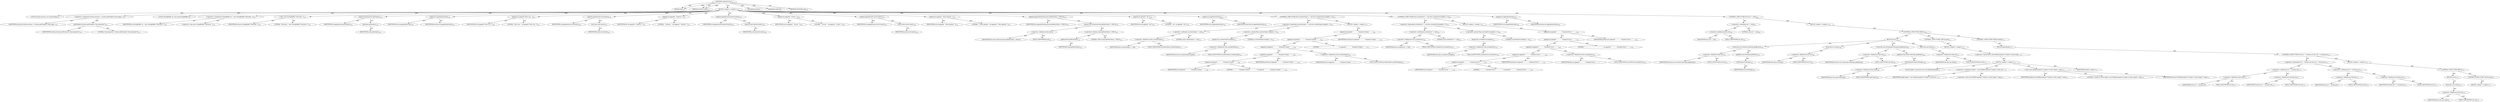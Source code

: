 digraph "endTestSuite" {  
"111669149701" [label = <(METHOD,endTestSuite)<SUB>130</SUB>> ]
"115964117005" [label = <(PARAM,this)<SUB>130</SUB>> ]
"115964117006" [label = <(PARAM,JUnitTest suite)<SUB>130</SUB>> ]
"25769803781" [label = <(BLOCK,&lt;empty&gt;,&lt;empty&gt;)<SUB>130</SUB>> ]
"94489280512" [label = <(LOCAL,String newLine: java.lang.String)<SUB>131</SUB>> ]
"30064771106" [label = <(&lt;operator&gt;.assignment,String newLine = System.getProperty(&quot;line.separ...)<SUB>131</SUB>> ]
"68719476759" [label = <(IDENTIFIER,newLine,String newLine = System.getProperty(&quot;line.separ...)<SUB>131</SUB>> ]
"30064771107" [label = <(getProperty,System.getProperty(&quot;line.separator&quot;))<SUB>131</SUB>> ]
"68719476760" [label = <(IDENTIFIER,System,System.getProperty(&quot;line.separator&quot;))<SUB>131</SUB>> ]
"90194313218" [label = <(LITERAL,&quot;line.separator&quot;,System.getProperty(&quot;line.separator&quot;))<SUB>131</SUB>> ]
"94489280513" [label = <(LOCAL,StringBuffer sb: java.lang.StringBuffer)<SUB>132</SUB>> ]
"30064771108" [label = <(&lt;operator&gt;.assignment,StringBuffer sb = new StringBuffer(&quot;Testsuite: &quot;))<SUB>132</SUB>> ]
"68719476761" [label = <(IDENTIFIER,sb,StringBuffer sb = new StringBuffer(&quot;Testsuite: &quot;))<SUB>132</SUB>> ]
"30064771109" [label = <(&lt;operator&gt;.alloc,new StringBuffer(&quot;Testsuite: &quot;))<SUB>132</SUB>> ]
"30064771110" [label = <(&lt;init&gt;,new StringBuffer(&quot;Testsuite: &quot;))<SUB>132</SUB>> ]
"68719476762" [label = <(IDENTIFIER,sb,new StringBuffer(&quot;Testsuite: &quot;))<SUB>132</SUB>> ]
"90194313219" [label = <(LITERAL,&quot;Testsuite: &quot;,new StringBuffer(&quot;Testsuite: &quot;))<SUB>132</SUB>> ]
"30064771111" [label = <(append,append(suite.getName()))<SUB>133</SUB>> ]
"68719476763" [label = <(IDENTIFIER,sb,append(suite.getName()))<SUB>133</SUB>> ]
"30064771112" [label = <(getName,getName())<SUB>133</SUB>> ]
"68719476764" [label = <(IDENTIFIER,suite,getName())<SUB>133</SUB>> ]
"30064771113" [label = <(append,sb.append(newLine))<SUB>134</SUB>> ]
"68719476765" [label = <(IDENTIFIER,sb,sb.append(newLine))<SUB>134</SUB>> ]
"68719476766" [label = <(IDENTIFIER,newLine,sb.append(newLine))<SUB>134</SUB>> ]
"30064771114" [label = <(append,sb.append(&quot;Tests run: &quot;))<SUB>135</SUB>> ]
"68719476767" [label = <(IDENTIFIER,sb,sb.append(&quot;Tests run: &quot;))<SUB>135</SUB>> ]
"90194313220" [label = <(LITERAL,&quot;Tests run: &quot;,sb.append(&quot;Tests run: &quot;))<SUB>135</SUB>> ]
"30064771115" [label = <(append,append(suite.runCount()))<SUB>136</SUB>> ]
"68719476768" [label = <(IDENTIFIER,sb,append(suite.runCount()))<SUB>136</SUB>> ]
"30064771116" [label = <(runCount,runCount())<SUB>136</SUB>> ]
"68719476769" [label = <(IDENTIFIER,suite,runCount())<SUB>136</SUB>> ]
"30064771117" [label = <(append,sb.append(&quot;, Failures: &quot;))<SUB>137</SUB>> ]
"68719476770" [label = <(IDENTIFIER,sb,sb.append(&quot;, Failures: &quot;))<SUB>137</SUB>> ]
"90194313221" [label = <(LITERAL,&quot;, Failures: &quot;,sb.append(&quot;, Failures: &quot;))<SUB>137</SUB>> ]
"30064771118" [label = <(append,append(suite.failureCount()))<SUB>138</SUB>> ]
"68719476771" [label = <(IDENTIFIER,sb,append(suite.failureCount()))<SUB>138</SUB>> ]
"30064771119" [label = <(failureCount,failureCount())<SUB>138</SUB>> ]
"68719476772" [label = <(IDENTIFIER,suite,failureCount())<SUB>138</SUB>> ]
"30064771120" [label = <(append,sb.append(&quot;, Errors: &quot;))<SUB>139</SUB>> ]
"68719476773" [label = <(IDENTIFIER,sb,sb.append(&quot;, Errors: &quot;))<SUB>139</SUB>> ]
"90194313222" [label = <(LITERAL,&quot;, Errors: &quot;,sb.append(&quot;, Errors: &quot;))<SUB>139</SUB>> ]
"30064771121" [label = <(append,append(suite.errorCount()))<SUB>140</SUB>> ]
"68719476774" [label = <(IDENTIFIER,sb,append(suite.errorCount()))<SUB>140</SUB>> ]
"30064771122" [label = <(errorCount,errorCount())<SUB>140</SUB>> ]
"68719476775" [label = <(IDENTIFIER,suite,errorCount())<SUB>140</SUB>> ]
"30064771123" [label = <(append,sb.append(&quot;, Time elapsed: &quot;))<SUB>141</SUB>> ]
"68719476776" [label = <(IDENTIFIER,sb,sb.append(&quot;, Time elapsed: &quot;))<SUB>141</SUB>> ]
"90194313223" [label = <(LITERAL,&quot;, Time elapsed: &quot;,sb.append(&quot;, Time elapsed: &quot;))<SUB>141</SUB>> ]
"30064771124" [label = <(append,append(nf.format(suite.getRunTime() / 1000.0)))<SUB>142</SUB>> ]
"68719476777" [label = <(IDENTIFIER,sb,append(nf.format(suite.getRunTime() / 1000.0)))<SUB>142</SUB>> ]
"30064771125" [label = <(format,this.nf.format(suite.getRunTime() / 1000.0))<SUB>142</SUB>> ]
"30064771126" [label = <(&lt;operator&gt;.fieldAccess,this.nf)<SUB>142</SUB>> ]
"68719476778" [label = <(IDENTIFIER,this,this.nf.format(suite.getRunTime() / 1000.0))> ]
"55834574863" [label = <(FIELD_IDENTIFIER,nf,nf)<SUB>142</SUB>> ]
"30064771127" [label = <(&lt;operator&gt;.division,suite.getRunTime() / 1000.0)<SUB>142</SUB>> ]
"30064771128" [label = <(getRunTime,getRunTime())<SUB>142</SUB>> ]
"68719476779" [label = <(IDENTIFIER,suite,getRunTime())<SUB>142</SUB>> ]
"90194313224" [label = <(LITERAL,1000.0,suite.getRunTime() / 1000.0)<SUB>142</SUB>> ]
"30064771129" [label = <(append,sb.append(&quot; sec&quot;))<SUB>143</SUB>> ]
"68719476780" [label = <(IDENTIFIER,sb,sb.append(&quot; sec&quot;))<SUB>143</SUB>> ]
"90194313225" [label = <(LITERAL,&quot; sec&quot;,sb.append(&quot; sec&quot;))<SUB>143</SUB>> ]
"30064771130" [label = <(append,sb.append(newLine))<SUB>144</SUB>> ]
"68719476781" [label = <(IDENTIFIER,sb,sb.append(newLine))<SUB>144</SUB>> ]
"68719476782" [label = <(IDENTIFIER,newLine,sb.append(newLine))<SUB>144</SUB>> ]
"47244640256" [label = <(CONTROL_STRUCTURE,IF,if (systemOutput != null &amp;&amp; systemOutput.length() &gt; 0))<SUB>147</SUB>> ]
"30064771131" [label = <(&lt;operator&gt;.logicalAnd,systemOutput != null &amp;&amp; systemOutput.length() &gt; 0)<SUB>147</SUB>> ]
"30064771132" [label = <(&lt;operator&gt;.notEquals,systemOutput != null)<SUB>147</SUB>> ]
"30064771133" [label = <(&lt;operator&gt;.fieldAccess,this.systemOutput)<SUB>147</SUB>> ]
"68719476783" [label = <(IDENTIFIER,this,systemOutput != null)> ]
"55834574864" [label = <(FIELD_IDENTIFIER,systemOutput,systemOutput)<SUB>147</SUB>> ]
"90194313226" [label = <(LITERAL,null,systemOutput != null)<SUB>147</SUB>> ]
"30064771134" [label = <(&lt;operator&gt;.greaterThan,systemOutput.length() &gt; 0)<SUB>147</SUB>> ]
"30064771135" [label = <(length,this.systemOutput.length())<SUB>147</SUB>> ]
"30064771136" [label = <(&lt;operator&gt;.fieldAccess,this.systemOutput)<SUB>147</SUB>> ]
"68719476784" [label = <(IDENTIFIER,this,this.systemOutput.length())> ]
"55834574865" [label = <(FIELD_IDENTIFIER,systemOutput,systemOutput)<SUB>147</SUB>> ]
"90194313227" [label = <(LITERAL,0,systemOutput.length() &gt; 0)<SUB>147</SUB>> ]
"25769803782" [label = <(BLOCK,&lt;empty&gt;,&lt;empty&gt;)<SUB>147</SUB>> ]
"30064771137" [label = <(append,sb.append(&quot;------------- Standard Output ------...)<SUB>148</SUB>> ]
"30064771138" [label = <(append,sb.append(&quot;------------- Standard Output ------...)<SUB>148</SUB>> ]
"30064771139" [label = <(append,sb.append(&quot;------------- Standard Output ------...)<SUB>148</SUB>> ]
"30064771140" [label = <(append,sb.append(&quot;------------- Standard Output ------...)<SUB>148</SUB>> ]
"30064771141" [label = <(append,sb.append(&quot;------------- Standard Output ------...)<SUB>148</SUB>> ]
"68719476785" [label = <(IDENTIFIER,sb,sb.append(&quot;------------- Standard Output ------...)<SUB>148</SUB>> ]
"90194313228" [label = <(LITERAL,&quot;------------- Standard Output ---------------&quot;,sb.append(&quot;------------- Standard Output ------...)<SUB>148</SUB>> ]
"68719476786" [label = <(IDENTIFIER,newLine,sb.append(&quot;------------- Standard Output ------...)<SUB>149</SUB>> ]
"30064771142" [label = <(&lt;operator&gt;.fieldAccess,this.systemOutput)<SUB>150</SUB>> ]
"68719476787" [label = <(IDENTIFIER,this,sb.append(&quot;------------- Standard Output ------...)> ]
"55834574866" [label = <(FIELD_IDENTIFIER,systemOutput,systemOutput)<SUB>150</SUB>> ]
"90194313229" [label = <(LITERAL,&quot;------------- ---------------- ---------------&quot;,sb.append(&quot;------------- Standard Output ------...)<SUB>151</SUB>> ]
"68719476788" [label = <(IDENTIFIER,newLine,sb.append(&quot;------------- Standard Output ------...)<SUB>152</SUB>> ]
"47244640257" [label = <(CONTROL_STRUCTURE,IF,if (systemError != null &amp;&amp; systemError.length() &gt; 0))<SUB>155</SUB>> ]
"30064771143" [label = <(&lt;operator&gt;.logicalAnd,systemError != null &amp;&amp; systemError.length() &gt; 0)<SUB>155</SUB>> ]
"30064771144" [label = <(&lt;operator&gt;.notEquals,systemError != null)<SUB>155</SUB>> ]
"30064771145" [label = <(&lt;operator&gt;.fieldAccess,this.systemError)<SUB>155</SUB>> ]
"68719476789" [label = <(IDENTIFIER,this,systemError != null)> ]
"55834574867" [label = <(FIELD_IDENTIFIER,systemError,systemError)<SUB>155</SUB>> ]
"90194313230" [label = <(LITERAL,null,systemError != null)<SUB>155</SUB>> ]
"30064771146" [label = <(&lt;operator&gt;.greaterThan,systemError.length() &gt; 0)<SUB>155</SUB>> ]
"30064771147" [label = <(length,this.systemError.length())<SUB>155</SUB>> ]
"30064771148" [label = <(&lt;operator&gt;.fieldAccess,this.systemError)<SUB>155</SUB>> ]
"68719476790" [label = <(IDENTIFIER,this,this.systemError.length())> ]
"55834574868" [label = <(FIELD_IDENTIFIER,systemError,systemError)<SUB>155</SUB>> ]
"90194313231" [label = <(LITERAL,0,systemError.length() &gt; 0)<SUB>155</SUB>> ]
"25769803783" [label = <(BLOCK,&lt;empty&gt;,&lt;empty&gt;)<SUB>155</SUB>> ]
"30064771149" [label = <(append,sb.append(&quot;------------- Standard Error -------...)<SUB>156</SUB>> ]
"30064771150" [label = <(append,sb.append(&quot;------------- Standard Error -------...)<SUB>156</SUB>> ]
"30064771151" [label = <(append,sb.append(&quot;------------- Standard Error -------...)<SUB>156</SUB>> ]
"30064771152" [label = <(append,sb.append(&quot;------------- Standard Error -------...)<SUB>156</SUB>> ]
"30064771153" [label = <(append,sb.append(&quot;------------- Standard Error -------...)<SUB>156</SUB>> ]
"68719476791" [label = <(IDENTIFIER,sb,sb.append(&quot;------------- Standard Error -------...)<SUB>156</SUB>> ]
"90194313232" [label = <(LITERAL,&quot;------------- Standard Error -----------------&quot;,sb.append(&quot;------------- Standard Error -------...)<SUB>156</SUB>> ]
"68719476792" [label = <(IDENTIFIER,newLine,sb.append(&quot;------------- Standard Error -------...)<SUB>157</SUB>> ]
"30064771154" [label = <(&lt;operator&gt;.fieldAccess,this.systemError)<SUB>158</SUB>> ]
"68719476793" [label = <(IDENTIFIER,this,sb.append(&quot;------------- Standard Error -------...)> ]
"55834574869" [label = <(FIELD_IDENTIFIER,systemError,systemError)<SUB>158</SUB>> ]
"90194313233" [label = <(LITERAL,&quot;------------- ---------------- ---------------&quot;,sb.append(&quot;------------- Standard Error -------...)<SUB>159</SUB>> ]
"68719476794" [label = <(IDENTIFIER,newLine,sb.append(&quot;------------- Standard Error -------...)<SUB>160</SUB>> ]
"30064771155" [label = <(append,sb.append(newLine))<SUB>163</SUB>> ]
"68719476795" [label = <(IDENTIFIER,sb,sb.append(newLine))<SUB>163</SUB>> ]
"68719476796" [label = <(IDENTIFIER,newLine,sb.append(newLine))<SUB>163</SUB>> ]
"47244640258" [label = <(CONTROL_STRUCTURE,IF,if (out != null))<SUB>165</SUB>> ]
"30064771156" [label = <(&lt;operator&gt;.notEquals,out != null)<SUB>165</SUB>> ]
"30064771157" [label = <(&lt;operator&gt;.fieldAccess,this.out)<SUB>165</SUB>> ]
"68719476797" [label = <(IDENTIFIER,this,out != null)> ]
"55834574870" [label = <(FIELD_IDENTIFIER,out,out)<SUB>165</SUB>> ]
"90194313234" [label = <(LITERAL,null,out != null)<SUB>165</SUB>> ]
"25769803784" [label = <(BLOCK,&lt;empty&gt;,&lt;empty&gt;)<SUB>165</SUB>> ]
"47244640259" [label = <(CONTROL_STRUCTURE,TRY,try)<SUB>166</SUB>> ]
"25769803785" [label = <(BLOCK,try,try)<SUB>166</SUB>> ]
"30064771158" [label = <(write,this.out.write(sb.toString().getBytes()))<SUB>167</SUB>> ]
"30064771159" [label = <(&lt;operator&gt;.fieldAccess,this.out)<SUB>167</SUB>> ]
"68719476798" [label = <(IDENTIFIER,this,this.out.write(sb.toString().getBytes()))> ]
"55834574871" [label = <(FIELD_IDENTIFIER,out,out)<SUB>167</SUB>> ]
"30064771160" [label = <(getBytes,sb.toString().getBytes())<SUB>167</SUB>> ]
"30064771161" [label = <(toString,sb.toString())<SUB>167</SUB>> ]
"68719476799" [label = <(IDENTIFIER,sb,sb.toString())<SUB>167</SUB>> ]
"30064771162" [label = <(close,this.wri.close())<SUB>168</SUB>> ]
"30064771163" [label = <(&lt;operator&gt;.fieldAccess,this.wri)<SUB>168</SUB>> ]
"68719476800" [label = <(IDENTIFIER,this,this.wri.close())> ]
"55834574872" [label = <(FIELD_IDENTIFIER,wri,wri)<SUB>168</SUB>> ]
"30064771164" [label = <(write,this.out.write(inner.toString().getBytes()))<SUB>169</SUB>> ]
"30064771165" [label = <(&lt;operator&gt;.fieldAccess,this.out)<SUB>169</SUB>> ]
"68719476801" [label = <(IDENTIFIER,this,this.out.write(inner.toString().getBytes()))> ]
"55834574873" [label = <(FIELD_IDENTIFIER,out,out)<SUB>169</SUB>> ]
"30064771166" [label = <(getBytes,this.inner.toString().getBytes())<SUB>169</SUB>> ]
"30064771167" [label = <(toString,this.inner.toString())<SUB>169</SUB>> ]
"30064771168" [label = <(&lt;operator&gt;.fieldAccess,this.inner)<SUB>169</SUB>> ]
"68719476802" [label = <(IDENTIFIER,this,this.inner.toString())> ]
"55834574874" [label = <(FIELD_IDENTIFIER,inner,inner)<SUB>169</SUB>> ]
"30064771169" [label = <(flush,this.out.flush())<SUB>170</SUB>> ]
"30064771170" [label = <(&lt;operator&gt;.fieldAccess,this.out)<SUB>170</SUB>> ]
"68719476803" [label = <(IDENTIFIER,this,this.out.flush())> ]
"55834574875" [label = <(FIELD_IDENTIFIER,out,out)<SUB>170</SUB>> ]
"47244640260" [label = <(CONTROL_STRUCTURE,CATCH,catch)<SUB>171</SUB>> ]
"25769803786" [label = <(BLOCK,&lt;empty&gt;,&lt;empty&gt;)<SUB>171</SUB>> ]
"30064771171" [label = <(&lt;operator&gt;.throw,throw new BuildException(&quot;Unable to write outpu...)<SUB>172</SUB>> ]
"25769803787" [label = <(BLOCK,&lt;empty&gt;,&lt;empty&gt;)<SUB>172</SUB>> ]
"94489280514" [label = <(LOCAL,$obj0: org.apache.tools.ant.BuildException)<SUB>172</SUB>> ]
"30064771172" [label = <(&lt;operator&gt;.assignment,$obj0 = new BuildException(&quot;Unable to write out...)<SUB>172</SUB>> ]
"68719476804" [label = <(IDENTIFIER,$obj0,$obj0 = new BuildException(&quot;Unable to write out...)<SUB>172</SUB>> ]
"30064771173" [label = <(&lt;operator&gt;.alloc,new BuildException(&quot;Unable to write output&quot;, ioex))<SUB>172</SUB>> ]
"30064771174" [label = <(&lt;init&gt;,new BuildException(&quot;Unable to write output&quot;, ioex))<SUB>172</SUB>> ]
"68719476805" [label = <(IDENTIFIER,$obj0,new BuildException(&quot;Unable to write output&quot;, ioex))<SUB>172</SUB>> ]
"90194313235" [label = <(LITERAL,&quot;Unable to write output&quot;,new BuildException(&quot;Unable to write output&quot;, ioex))<SUB>172</SUB>> ]
"68719476806" [label = <(IDENTIFIER,ioex,new BuildException(&quot;Unable to write output&quot;, ioex))<SUB>172</SUB>> ]
"68719476807" [label = <(IDENTIFIER,$obj0,&lt;empty&gt;)<SUB>172</SUB>> ]
"47244640261" [label = <(CONTROL_STRUCTURE,FINALLY,finally)<SUB>173</SUB>> ]
"25769803788" [label = <(BLOCK,finally,finally)<SUB>173</SUB>> ]
"47244640262" [label = <(CONTROL_STRUCTURE,IF,if (out != System.out &amp;&amp; out != System.err))<SUB>174</SUB>> ]
"30064771175" [label = <(&lt;operator&gt;.logicalAnd,out != System.out &amp;&amp; out != System.err)<SUB>174</SUB>> ]
"30064771176" [label = <(&lt;operator&gt;.notEquals,out != System.out)<SUB>174</SUB>> ]
"30064771177" [label = <(&lt;operator&gt;.fieldAccess,this.out)<SUB>174</SUB>> ]
"68719476808" [label = <(IDENTIFIER,this,out != System.out)> ]
"55834574876" [label = <(FIELD_IDENTIFIER,out,out)<SUB>174</SUB>> ]
"30064771178" [label = <(&lt;operator&gt;.fieldAccess,System.out)<SUB>174</SUB>> ]
"68719476809" [label = <(IDENTIFIER,System,out != System.out)<SUB>174</SUB>> ]
"55834574877" [label = <(FIELD_IDENTIFIER,out,out)<SUB>174</SUB>> ]
"30064771179" [label = <(&lt;operator&gt;.notEquals,out != System.err)<SUB>174</SUB>> ]
"30064771180" [label = <(&lt;operator&gt;.fieldAccess,this.out)<SUB>174</SUB>> ]
"68719476810" [label = <(IDENTIFIER,this,out != System.err)> ]
"55834574878" [label = <(FIELD_IDENTIFIER,out,out)<SUB>174</SUB>> ]
"30064771181" [label = <(&lt;operator&gt;.fieldAccess,System.err)<SUB>174</SUB>> ]
"68719476811" [label = <(IDENTIFIER,System,out != System.err)<SUB>174</SUB>> ]
"55834574879" [label = <(FIELD_IDENTIFIER,err,err)<SUB>174</SUB>> ]
"25769803789" [label = <(BLOCK,&lt;empty&gt;,&lt;empty&gt;)<SUB>174</SUB>> ]
"47244640263" [label = <(CONTROL_STRUCTURE,TRY,try)<SUB>175</SUB>> ]
"25769803790" [label = <(BLOCK,try,try)<SUB>175</SUB>> ]
"30064771182" [label = <(close,this.out.close())<SUB>176</SUB>> ]
"30064771183" [label = <(&lt;operator&gt;.fieldAccess,this.out)<SUB>176</SUB>> ]
"68719476812" [label = <(IDENTIFIER,this,this.out.close())> ]
"55834574880" [label = <(FIELD_IDENTIFIER,out,out)<SUB>176</SUB>> ]
"47244640264" [label = <(CONTROL_STRUCTURE,CATCH,catch)<SUB>177</SUB>> ]
"25769803791" [label = <(BLOCK,&lt;empty&gt;,&lt;empty&gt;)<SUB>177</SUB>> ]
"133143986194" [label = <(MODIFIER,PUBLIC)> ]
"133143986195" [label = <(MODIFIER,VIRTUAL)> ]
"128849018885" [label = <(METHOD_RETURN,void)<SUB>130</SUB>> ]
  "111669149701" -> "115964117005"  [ label = "AST: "] 
  "111669149701" -> "115964117006"  [ label = "AST: "] 
  "111669149701" -> "25769803781"  [ label = "AST: "] 
  "111669149701" -> "133143986194"  [ label = "AST: "] 
  "111669149701" -> "133143986195"  [ label = "AST: "] 
  "111669149701" -> "128849018885"  [ label = "AST: "] 
  "25769803781" -> "94489280512"  [ label = "AST: "] 
  "25769803781" -> "30064771106"  [ label = "AST: "] 
  "25769803781" -> "94489280513"  [ label = "AST: "] 
  "25769803781" -> "30064771108"  [ label = "AST: "] 
  "25769803781" -> "30064771110"  [ label = "AST: "] 
  "25769803781" -> "30064771111"  [ label = "AST: "] 
  "25769803781" -> "30064771113"  [ label = "AST: "] 
  "25769803781" -> "30064771114"  [ label = "AST: "] 
  "25769803781" -> "30064771115"  [ label = "AST: "] 
  "25769803781" -> "30064771117"  [ label = "AST: "] 
  "25769803781" -> "30064771118"  [ label = "AST: "] 
  "25769803781" -> "30064771120"  [ label = "AST: "] 
  "25769803781" -> "30064771121"  [ label = "AST: "] 
  "25769803781" -> "30064771123"  [ label = "AST: "] 
  "25769803781" -> "30064771124"  [ label = "AST: "] 
  "25769803781" -> "30064771129"  [ label = "AST: "] 
  "25769803781" -> "30064771130"  [ label = "AST: "] 
  "25769803781" -> "47244640256"  [ label = "AST: "] 
  "25769803781" -> "47244640257"  [ label = "AST: "] 
  "25769803781" -> "30064771155"  [ label = "AST: "] 
  "25769803781" -> "47244640258"  [ label = "AST: "] 
  "30064771106" -> "68719476759"  [ label = "AST: "] 
  "30064771106" -> "30064771107"  [ label = "AST: "] 
  "30064771107" -> "68719476760"  [ label = "AST: "] 
  "30064771107" -> "90194313218"  [ label = "AST: "] 
  "30064771108" -> "68719476761"  [ label = "AST: "] 
  "30064771108" -> "30064771109"  [ label = "AST: "] 
  "30064771110" -> "68719476762"  [ label = "AST: "] 
  "30064771110" -> "90194313219"  [ label = "AST: "] 
  "30064771111" -> "68719476763"  [ label = "AST: "] 
  "30064771111" -> "30064771112"  [ label = "AST: "] 
  "30064771112" -> "68719476764"  [ label = "AST: "] 
  "30064771113" -> "68719476765"  [ label = "AST: "] 
  "30064771113" -> "68719476766"  [ label = "AST: "] 
  "30064771114" -> "68719476767"  [ label = "AST: "] 
  "30064771114" -> "90194313220"  [ label = "AST: "] 
  "30064771115" -> "68719476768"  [ label = "AST: "] 
  "30064771115" -> "30064771116"  [ label = "AST: "] 
  "30064771116" -> "68719476769"  [ label = "AST: "] 
  "30064771117" -> "68719476770"  [ label = "AST: "] 
  "30064771117" -> "90194313221"  [ label = "AST: "] 
  "30064771118" -> "68719476771"  [ label = "AST: "] 
  "30064771118" -> "30064771119"  [ label = "AST: "] 
  "30064771119" -> "68719476772"  [ label = "AST: "] 
  "30064771120" -> "68719476773"  [ label = "AST: "] 
  "30064771120" -> "90194313222"  [ label = "AST: "] 
  "30064771121" -> "68719476774"  [ label = "AST: "] 
  "30064771121" -> "30064771122"  [ label = "AST: "] 
  "30064771122" -> "68719476775"  [ label = "AST: "] 
  "30064771123" -> "68719476776"  [ label = "AST: "] 
  "30064771123" -> "90194313223"  [ label = "AST: "] 
  "30064771124" -> "68719476777"  [ label = "AST: "] 
  "30064771124" -> "30064771125"  [ label = "AST: "] 
  "30064771125" -> "30064771126"  [ label = "AST: "] 
  "30064771125" -> "30064771127"  [ label = "AST: "] 
  "30064771126" -> "68719476778"  [ label = "AST: "] 
  "30064771126" -> "55834574863"  [ label = "AST: "] 
  "30064771127" -> "30064771128"  [ label = "AST: "] 
  "30064771127" -> "90194313224"  [ label = "AST: "] 
  "30064771128" -> "68719476779"  [ label = "AST: "] 
  "30064771129" -> "68719476780"  [ label = "AST: "] 
  "30064771129" -> "90194313225"  [ label = "AST: "] 
  "30064771130" -> "68719476781"  [ label = "AST: "] 
  "30064771130" -> "68719476782"  [ label = "AST: "] 
  "47244640256" -> "30064771131"  [ label = "AST: "] 
  "47244640256" -> "25769803782"  [ label = "AST: "] 
  "30064771131" -> "30064771132"  [ label = "AST: "] 
  "30064771131" -> "30064771134"  [ label = "AST: "] 
  "30064771132" -> "30064771133"  [ label = "AST: "] 
  "30064771132" -> "90194313226"  [ label = "AST: "] 
  "30064771133" -> "68719476783"  [ label = "AST: "] 
  "30064771133" -> "55834574864"  [ label = "AST: "] 
  "30064771134" -> "30064771135"  [ label = "AST: "] 
  "30064771134" -> "90194313227"  [ label = "AST: "] 
  "30064771135" -> "30064771136"  [ label = "AST: "] 
  "30064771136" -> "68719476784"  [ label = "AST: "] 
  "30064771136" -> "55834574865"  [ label = "AST: "] 
  "25769803782" -> "30064771137"  [ label = "AST: "] 
  "30064771137" -> "30064771138"  [ label = "AST: "] 
  "30064771137" -> "68719476788"  [ label = "AST: "] 
  "30064771138" -> "30064771139"  [ label = "AST: "] 
  "30064771138" -> "90194313229"  [ label = "AST: "] 
  "30064771139" -> "30064771140"  [ label = "AST: "] 
  "30064771139" -> "30064771142"  [ label = "AST: "] 
  "30064771140" -> "30064771141"  [ label = "AST: "] 
  "30064771140" -> "68719476786"  [ label = "AST: "] 
  "30064771141" -> "68719476785"  [ label = "AST: "] 
  "30064771141" -> "90194313228"  [ label = "AST: "] 
  "30064771142" -> "68719476787"  [ label = "AST: "] 
  "30064771142" -> "55834574866"  [ label = "AST: "] 
  "47244640257" -> "30064771143"  [ label = "AST: "] 
  "47244640257" -> "25769803783"  [ label = "AST: "] 
  "30064771143" -> "30064771144"  [ label = "AST: "] 
  "30064771143" -> "30064771146"  [ label = "AST: "] 
  "30064771144" -> "30064771145"  [ label = "AST: "] 
  "30064771144" -> "90194313230"  [ label = "AST: "] 
  "30064771145" -> "68719476789"  [ label = "AST: "] 
  "30064771145" -> "55834574867"  [ label = "AST: "] 
  "30064771146" -> "30064771147"  [ label = "AST: "] 
  "30064771146" -> "90194313231"  [ label = "AST: "] 
  "30064771147" -> "30064771148"  [ label = "AST: "] 
  "30064771148" -> "68719476790"  [ label = "AST: "] 
  "30064771148" -> "55834574868"  [ label = "AST: "] 
  "25769803783" -> "30064771149"  [ label = "AST: "] 
  "30064771149" -> "30064771150"  [ label = "AST: "] 
  "30064771149" -> "68719476794"  [ label = "AST: "] 
  "30064771150" -> "30064771151"  [ label = "AST: "] 
  "30064771150" -> "90194313233"  [ label = "AST: "] 
  "30064771151" -> "30064771152"  [ label = "AST: "] 
  "30064771151" -> "30064771154"  [ label = "AST: "] 
  "30064771152" -> "30064771153"  [ label = "AST: "] 
  "30064771152" -> "68719476792"  [ label = "AST: "] 
  "30064771153" -> "68719476791"  [ label = "AST: "] 
  "30064771153" -> "90194313232"  [ label = "AST: "] 
  "30064771154" -> "68719476793"  [ label = "AST: "] 
  "30064771154" -> "55834574869"  [ label = "AST: "] 
  "30064771155" -> "68719476795"  [ label = "AST: "] 
  "30064771155" -> "68719476796"  [ label = "AST: "] 
  "47244640258" -> "30064771156"  [ label = "AST: "] 
  "47244640258" -> "25769803784"  [ label = "AST: "] 
  "30064771156" -> "30064771157"  [ label = "AST: "] 
  "30064771156" -> "90194313234"  [ label = "AST: "] 
  "30064771157" -> "68719476797"  [ label = "AST: "] 
  "30064771157" -> "55834574870"  [ label = "AST: "] 
  "25769803784" -> "47244640259"  [ label = "AST: "] 
  "47244640259" -> "25769803785"  [ label = "AST: "] 
  "47244640259" -> "47244640260"  [ label = "AST: "] 
  "47244640259" -> "47244640261"  [ label = "AST: "] 
  "25769803785" -> "30064771158"  [ label = "AST: "] 
  "25769803785" -> "30064771162"  [ label = "AST: "] 
  "25769803785" -> "30064771164"  [ label = "AST: "] 
  "25769803785" -> "30064771169"  [ label = "AST: "] 
  "30064771158" -> "30064771159"  [ label = "AST: "] 
  "30064771158" -> "30064771160"  [ label = "AST: "] 
  "30064771159" -> "68719476798"  [ label = "AST: "] 
  "30064771159" -> "55834574871"  [ label = "AST: "] 
  "30064771160" -> "30064771161"  [ label = "AST: "] 
  "30064771161" -> "68719476799"  [ label = "AST: "] 
  "30064771162" -> "30064771163"  [ label = "AST: "] 
  "30064771163" -> "68719476800"  [ label = "AST: "] 
  "30064771163" -> "55834574872"  [ label = "AST: "] 
  "30064771164" -> "30064771165"  [ label = "AST: "] 
  "30064771164" -> "30064771166"  [ label = "AST: "] 
  "30064771165" -> "68719476801"  [ label = "AST: "] 
  "30064771165" -> "55834574873"  [ label = "AST: "] 
  "30064771166" -> "30064771167"  [ label = "AST: "] 
  "30064771167" -> "30064771168"  [ label = "AST: "] 
  "30064771168" -> "68719476802"  [ label = "AST: "] 
  "30064771168" -> "55834574874"  [ label = "AST: "] 
  "30064771169" -> "30064771170"  [ label = "AST: "] 
  "30064771170" -> "68719476803"  [ label = "AST: "] 
  "30064771170" -> "55834574875"  [ label = "AST: "] 
  "47244640260" -> "25769803786"  [ label = "AST: "] 
  "25769803786" -> "30064771171"  [ label = "AST: "] 
  "30064771171" -> "25769803787"  [ label = "AST: "] 
  "25769803787" -> "94489280514"  [ label = "AST: "] 
  "25769803787" -> "30064771172"  [ label = "AST: "] 
  "25769803787" -> "30064771174"  [ label = "AST: "] 
  "25769803787" -> "68719476807"  [ label = "AST: "] 
  "30064771172" -> "68719476804"  [ label = "AST: "] 
  "30064771172" -> "30064771173"  [ label = "AST: "] 
  "30064771174" -> "68719476805"  [ label = "AST: "] 
  "30064771174" -> "90194313235"  [ label = "AST: "] 
  "30064771174" -> "68719476806"  [ label = "AST: "] 
  "47244640261" -> "25769803788"  [ label = "AST: "] 
  "25769803788" -> "47244640262"  [ label = "AST: "] 
  "47244640262" -> "30064771175"  [ label = "AST: "] 
  "47244640262" -> "25769803789"  [ label = "AST: "] 
  "30064771175" -> "30064771176"  [ label = "AST: "] 
  "30064771175" -> "30064771179"  [ label = "AST: "] 
  "30064771176" -> "30064771177"  [ label = "AST: "] 
  "30064771176" -> "30064771178"  [ label = "AST: "] 
  "30064771177" -> "68719476808"  [ label = "AST: "] 
  "30064771177" -> "55834574876"  [ label = "AST: "] 
  "30064771178" -> "68719476809"  [ label = "AST: "] 
  "30064771178" -> "55834574877"  [ label = "AST: "] 
  "30064771179" -> "30064771180"  [ label = "AST: "] 
  "30064771179" -> "30064771181"  [ label = "AST: "] 
  "30064771180" -> "68719476810"  [ label = "AST: "] 
  "30064771180" -> "55834574878"  [ label = "AST: "] 
  "30064771181" -> "68719476811"  [ label = "AST: "] 
  "30064771181" -> "55834574879"  [ label = "AST: "] 
  "25769803789" -> "47244640263"  [ label = "AST: "] 
  "47244640263" -> "25769803790"  [ label = "AST: "] 
  "47244640263" -> "47244640264"  [ label = "AST: "] 
  "25769803790" -> "30064771182"  [ label = "AST: "] 
  "30064771182" -> "30064771183"  [ label = "AST: "] 
  "30064771183" -> "68719476812"  [ label = "AST: "] 
  "30064771183" -> "55834574880"  [ label = "AST: "] 
  "47244640264" -> "25769803791"  [ label = "AST: "] 
  "111669149701" -> "115964117005"  [ label = "DDG: "] 
  "111669149701" -> "115964117006"  [ label = "DDG: "] 
}
